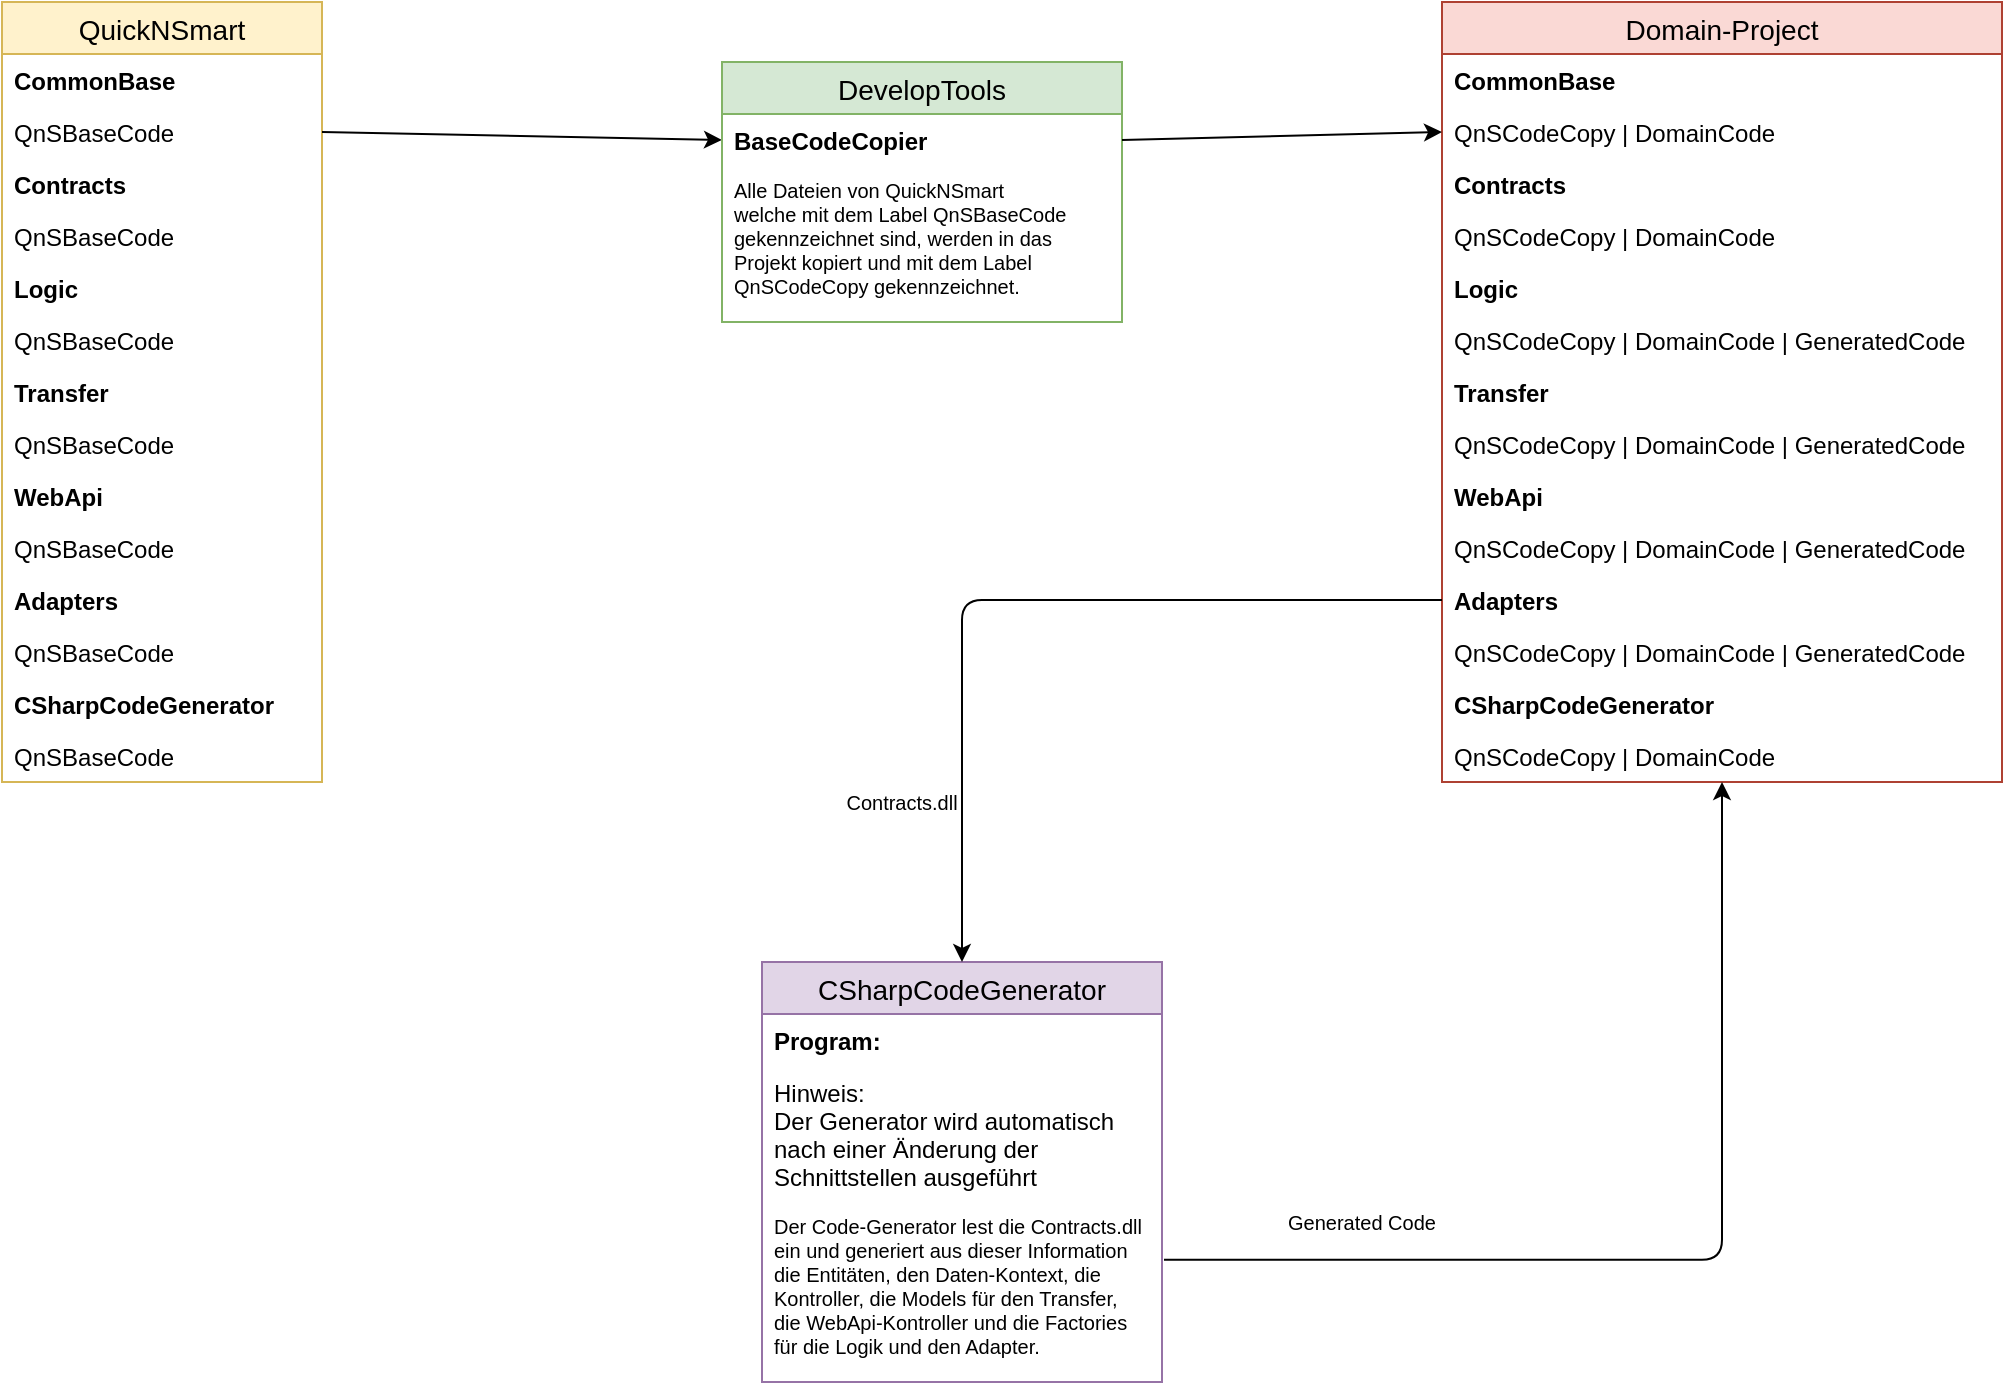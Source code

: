 <mxfile version="12.6.7" type="google"><diagram id="KqlUrOT1VEfIb5v_CJrA" name="Page-1"><mxGraphModel dx="1422" dy="762" grid="1" gridSize="10" guides="1" tooltips="1" connect="1" arrows="1" fold="1" page="1" pageScale="1" pageWidth="1169" pageHeight="827" math="0" shadow="0"><root><mxCell id="0"/><mxCell id="1" parent="0"/><mxCell id="aK4IvpYv7yhrs5Xwce1T-8" value="QuickNSmart" style="swimlane;fontStyle=0;childLayout=stackLayout;horizontal=1;startSize=26;fillColor=#fff2cc;horizontalStack=0;resizeParent=1;resizeParentMax=0;resizeLast=0;collapsible=1;marginBottom=0;swimlaneFillColor=#ffffff;align=center;fontSize=14;strokeColor=#d6b656;" parent="1" vertex="1"><mxGeometry x="80" y="80" width="160" height="390" as="geometry"/></mxCell><mxCell id="aK4IvpYv7yhrs5Xwce1T-9" value="CommonBase" style="text;strokeColor=none;fillColor=none;spacingLeft=4;spacingRight=4;overflow=hidden;rotatable=0;points=[[0,0.5],[1,0.5]];portConstraint=eastwest;fontSize=12;fontStyle=1" parent="aK4IvpYv7yhrs5Xwce1T-8" vertex="1"><mxGeometry y="26" width="160" height="26" as="geometry"/></mxCell><mxCell id="aK4IvpYv7yhrs5Xwce1T-10" value="QnSBaseCode" style="text;strokeColor=none;fillColor=none;spacingLeft=4;spacingRight=4;overflow=hidden;rotatable=0;points=[[0,0.5],[1,0.5]];portConstraint=eastwest;fontSize=12;" parent="aK4IvpYv7yhrs5Xwce1T-8" vertex="1"><mxGeometry y="52" width="160" height="26" as="geometry"/></mxCell><mxCell id="aK4IvpYv7yhrs5Xwce1T-11" value="Contracts" style="text;strokeColor=none;fillColor=none;spacingLeft=4;spacingRight=4;overflow=hidden;rotatable=0;points=[[0,0.5],[1,0.5]];portConstraint=eastwest;fontSize=12;fontStyle=1" parent="aK4IvpYv7yhrs5Xwce1T-8" vertex="1"><mxGeometry y="78" width="160" height="26" as="geometry"/></mxCell><mxCell id="aK4IvpYv7yhrs5Xwce1T-12" value="QnSBaseCode" style="text;strokeColor=none;fillColor=none;spacingLeft=4;spacingRight=4;overflow=hidden;rotatable=0;points=[[0,0.5],[1,0.5]];portConstraint=eastwest;fontSize=12;" parent="aK4IvpYv7yhrs5Xwce1T-8" vertex="1"><mxGeometry y="104" width="160" height="26" as="geometry"/></mxCell><mxCell id="aK4IvpYv7yhrs5Xwce1T-13" value="Logic" style="text;strokeColor=none;fillColor=none;spacingLeft=4;spacingRight=4;overflow=hidden;rotatable=0;points=[[0,0.5],[1,0.5]];portConstraint=eastwest;fontSize=12;fontStyle=1" parent="aK4IvpYv7yhrs5Xwce1T-8" vertex="1"><mxGeometry y="130" width="160" height="26" as="geometry"/></mxCell><mxCell id="aK4IvpYv7yhrs5Xwce1T-14" value="QnSBaseCode" style="text;strokeColor=none;fillColor=none;spacingLeft=4;spacingRight=4;overflow=hidden;rotatable=0;points=[[0,0.5],[1,0.5]];portConstraint=eastwest;fontSize=12;" parent="aK4IvpYv7yhrs5Xwce1T-8" vertex="1"><mxGeometry y="156" width="160" height="26" as="geometry"/></mxCell><mxCell id="aK4IvpYv7yhrs5Xwce1T-15" value="Transfer" style="text;strokeColor=none;fillColor=none;spacingLeft=4;spacingRight=4;overflow=hidden;rotatable=0;points=[[0,0.5],[1,0.5]];portConstraint=eastwest;fontSize=12;fontStyle=1" parent="aK4IvpYv7yhrs5Xwce1T-8" vertex="1"><mxGeometry y="182" width="160" height="26" as="geometry"/></mxCell><mxCell id="aK4IvpYv7yhrs5Xwce1T-16" value="QnSBaseCode" style="text;strokeColor=none;fillColor=none;spacingLeft=4;spacingRight=4;overflow=hidden;rotatable=0;points=[[0,0.5],[1,0.5]];portConstraint=eastwest;fontSize=12;" parent="aK4IvpYv7yhrs5Xwce1T-8" vertex="1"><mxGeometry y="208" width="160" height="26" as="geometry"/></mxCell><mxCell id="aK4IvpYv7yhrs5Xwce1T-17" value="WebApi" style="text;strokeColor=none;fillColor=none;spacingLeft=4;spacingRight=4;overflow=hidden;rotatable=0;points=[[0,0.5],[1,0.5]];portConstraint=eastwest;fontSize=12;fontStyle=1" parent="aK4IvpYv7yhrs5Xwce1T-8" vertex="1"><mxGeometry y="234" width="160" height="26" as="geometry"/></mxCell><mxCell id="aK4IvpYv7yhrs5Xwce1T-18" value="QnSBaseCode" style="text;strokeColor=none;fillColor=none;spacingLeft=4;spacingRight=4;overflow=hidden;rotatable=0;points=[[0,0.5],[1,0.5]];portConstraint=eastwest;fontSize=12;" parent="aK4IvpYv7yhrs5Xwce1T-8" vertex="1"><mxGeometry y="260" width="160" height="26" as="geometry"/></mxCell><mxCell id="aK4IvpYv7yhrs5Xwce1T-30" value="Adapters" style="text;strokeColor=none;fillColor=none;spacingLeft=4;spacingRight=4;overflow=hidden;rotatable=0;points=[[0,0.5],[1,0.5]];portConstraint=eastwest;fontSize=12;fontStyle=1" parent="aK4IvpYv7yhrs5Xwce1T-8" vertex="1"><mxGeometry y="286" width="160" height="26" as="geometry"/></mxCell><mxCell id="aK4IvpYv7yhrs5Xwce1T-31" value="QnSBaseCode" style="text;strokeColor=none;fillColor=none;spacingLeft=4;spacingRight=4;overflow=hidden;rotatable=0;points=[[0,0.5],[1,0.5]];portConstraint=eastwest;fontSize=12;" parent="aK4IvpYv7yhrs5Xwce1T-8" vertex="1"><mxGeometry y="312" width="160" height="26" as="geometry"/></mxCell><mxCell id="Cv01yFjFArPtLaN1NGAn-3" value="CSharpCodeGenerator" style="text;strokeColor=none;fillColor=none;spacingLeft=4;spacingRight=4;overflow=hidden;rotatable=0;points=[[0,0.5],[1,0.5]];portConstraint=eastwest;fontSize=12;fontStyle=1" parent="aK4IvpYv7yhrs5Xwce1T-8" vertex="1"><mxGeometry y="338" width="160" height="26" as="geometry"/></mxCell><mxCell id="Cv01yFjFArPtLaN1NGAn-2" value="QnSBaseCode" style="text;strokeColor=none;fillColor=none;spacingLeft=4;spacingRight=4;overflow=hidden;rotatable=0;points=[[0,0.5],[1,0.5]];portConstraint=eastwest;fontSize=12;" parent="aK4IvpYv7yhrs5Xwce1T-8" vertex="1"><mxGeometry y="364" width="160" height="26" as="geometry"/></mxCell><mxCell id="aK4IvpYv7yhrs5Xwce1T-37" value="Domain-Project" style="swimlane;fontStyle=0;childLayout=stackLayout;horizontal=1;startSize=26;fillColor=#fad9d5;horizontalStack=0;resizeParent=1;resizeParentMax=0;resizeLast=0;collapsible=1;marginBottom=0;swimlaneFillColor=#ffffff;align=center;fontSize=14;strokeColor=#ae4132;" parent="1" vertex="1"><mxGeometry x="800" y="80" width="280" height="390" as="geometry"/></mxCell><mxCell id="aK4IvpYv7yhrs5Xwce1T-38" value="CommonBase" style="text;strokeColor=none;fillColor=none;spacingLeft=4;spacingRight=4;overflow=hidden;rotatable=0;points=[[0,0.5],[1,0.5]];portConstraint=eastwest;fontSize=12;fontStyle=1" parent="aK4IvpYv7yhrs5Xwce1T-37" vertex="1"><mxGeometry y="26" width="280" height="26" as="geometry"/></mxCell><mxCell id="aK4IvpYv7yhrs5Xwce1T-39" value="QnSCodeCopy | DomainCode" style="text;strokeColor=none;fillColor=none;spacingLeft=4;spacingRight=4;overflow=hidden;rotatable=0;points=[[0,0.5],[1,0.5]];portConstraint=eastwest;fontSize=12;" parent="aK4IvpYv7yhrs5Xwce1T-37" vertex="1"><mxGeometry y="52" width="280" height="26" as="geometry"/></mxCell><mxCell id="aK4IvpYv7yhrs5Xwce1T-40" value="Contracts" style="text;strokeColor=none;fillColor=none;spacingLeft=4;spacingRight=4;overflow=hidden;rotatable=0;points=[[0,0.5],[1,0.5]];portConstraint=eastwest;fontSize=12;fontStyle=1" parent="aK4IvpYv7yhrs5Xwce1T-37" vertex="1"><mxGeometry y="78" width="280" height="26" as="geometry"/></mxCell><mxCell id="aK4IvpYv7yhrs5Xwce1T-41" value="QnSCodeCopy | DomainCode" style="text;strokeColor=none;fillColor=none;spacingLeft=4;spacingRight=4;overflow=hidden;rotatable=0;points=[[0,0.5],[1,0.5]];portConstraint=eastwest;fontSize=12;" parent="aK4IvpYv7yhrs5Xwce1T-37" vertex="1"><mxGeometry y="104" width="280" height="26" as="geometry"/></mxCell><mxCell id="aK4IvpYv7yhrs5Xwce1T-42" value="Logic" style="text;strokeColor=none;fillColor=none;spacingLeft=4;spacingRight=4;overflow=hidden;rotatable=0;points=[[0,0.5],[1,0.5]];portConstraint=eastwest;fontSize=12;fontStyle=1" parent="aK4IvpYv7yhrs5Xwce1T-37" vertex="1"><mxGeometry y="130" width="280" height="26" as="geometry"/></mxCell><mxCell id="aK4IvpYv7yhrs5Xwce1T-43" value="QnSCodeCopy | DomainCode | GeneratedCode" style="text;strokeColor=none;fillColor=none;spacingLeft=4;spacingRight=4;overflow=hidden;rotatable=0;points=[[0,0.5],[1,0.5]];portConstraint=eastwest;fontSize=12;" parent="aK4IvpYv7yhrs5Xwce1T-37" vertex="1"><mxGeometry y="156" width="280" height="26" as="geometry"/></mxCell><mxCell id="aK4IvpYv7yhrs5Xwce1T-44" value="Transfer" style="text;strokeColor=none;fillColor=none;spacingLeft=4;spacingRight=4;overflow=hidden;rotatable=0;points=[[0,0.5],[1,0.5]];portConstraint=eastwest;fontSize=12;fontStyle=1" parent="aK4IvpYv7yhrs5Xwce1T-37" vertex="1"><mxGeometry y="182" width="280" height="26" as="geometry"/></mxCell><mxCell id="aK4IvpYv7yhrs5Xwce1T-45" value="QnSCodeCopy | DomainCode | GeneratedCode" style="text;strokeColor=none;fillColor=none;spacingLeft=4;spacingRight=4;overflow=hidden;rotatable=0;points=[[0,0.5],[1,0.5]];portConstraint=eastwest;fontSize=12;" parent="aK4IvpYv7yhrs5Xwce1T-37" vertex="1"><mxGeometry y="208" width="280" height="26" as="geometry"/></mxCell><mxCell id="aK4IvpYv7yhrs5Xwce1T-46" value="WebApi" style="text;strokeColor=none;fillColor=none;spacingLeft=4;spacingRight=4;overflow=hidden;rotatable=0;points=[[0,0.5],[1,0.5]];portConstraint=eastwest;fontSize=12;fontStyle=1" parent="aK4IvpYv7yhrs5Xwce1T-37" vertex="1"><mxGeometry y="234" width="280" height="26" as="geometry"/></mxCell><mxCell id="aK4IvpYv7yhrs5Xwce1T-47" value="QnSCodeCopy | DomainCode | GeneratedCode" style="text;strokeColor=none;fillColor=none;spacingLeft=4;spacingRight=4;overflow=hidden;rotatable=0;points=[[0,0.5],[1,0.5]];portConstraint=eastwest;fontSize=12;" parent="aK4IvpYv7yhrs5Xwce1T-37" vertex="1"><mxGeometry y="260" width="280" height="26" as="geometry"/></mxCell><mxCell id="aK4IvpYv7yhrs5Xwce1T-48" value="Adapters" style="text;strokeColor=none;fillColor=none;spacingLeft=4;spacingRight=4;overflow=hidden;rotatable=0;points=[[0,0.5],[1,0.5]];portConstraint=eastwest;fontSize=12;fontStyle=1" parent="aK4IvpYv7yhrs5Xwce1T-37" vertex="1"><mxGeometry y="286" width="280" height="26" as="geometry"/></mxCell><mxCell id="aK4IvpYv7yhrs5Xwce1T-49" value="QnSCodeCopy | DomainCode | GeneratedCode" style="text;strokeColor=none;fillColor=none;spacingLeft=4;spacingRight=4;overflow=hidden;rotatable=0;points=[[0,0.5],[1,0.5]];portConstraint=eastwest;fontSize=12;" parent="aK4IvpYv7yhrs5Xwce1T-37" vertex="1"><mxGeometry y="312" width="280" height="26" as="geometry"/></mxCell><mxCell id="Cv01yFjFArPtLaN1NGAn-4" value="CSharpCodeGenerator" style="text;strokeColor=none;fillColor=none;spacingLeft=4;spacingRight=4;overflow=hidden;rotatable=0;points=[[0,0.5],[1,0.5]];portConstraint=eastwest;fontSize=12;fontStyle=1" parent="aK4IvpYv7yhrs5Xwce1T-37" vertex="1"><mxGeometry y="338" width="280" height="26" as="geometry"/></mxCell><mxCell id="Cv01yFjFArPtLaN1NGAn-5" value="QnSCodeCopy | DomainCode" style="text;strokeColor=none;fillColor=none;spacingLeft=4;spacingRight=4;overflow=hidden;rotatable=0;points=[[0,0.5],[1,0.5]];portConstraint=eastwest;fontSize=12;" parent="aK4IvpYv7yhrs5Xwce1T-37" vertex="1"><mxGeometry y="364" width="280" height="26" as="geometry"/></mxCell><mxCell id="K8JJ7g4WnJUTRuuIiZvD-3" value="" style="endArrow=classic;html=1;entryX=0;entryY=0.5;entryDx=0;entryDy=0;exitX=1;exitY=0.5;exitDx=0;exitDy=0;" parent="1" source="aK4IvpYv7yhrs5Xwce1T-10" target="K8JJ7g4WnJUTRuuIiZvD-5" edge="1"><mxGeometry width="50" height="50" relative="1" as="geometry"><mxPoint x="250" y="150" as="sourcePoint"/><mxPoint x="470" y="230" as="targetPoint"/></mxGeometry></mxCell><mxCell id="K8JJ7g4WnJUTRuuIiZvD-4" value="DevelopTools" style="swimlane;fontStyle=0;childLayout=stackLayout;horizontal=1;startSize=26;fillColor=#d5e8d4;horizontalStack=0;resizeParent=1;resizeParentMax=0;resizeLast=0;collapsible=1;marginBottom=0;swimlaneFillColor=#ffffff;align=center;fontSize=14;strokeColor=#82b366;" parent="1" vertex="1"><mxGeometry x="440" y="110" width="200" height="130" as="geometry"/></mxCell><mxCell id="K8JJ7g4WnJUTRuuIiZvD-5" value="BaseCodeCopier" style="text;strokeColor=none;fillColor=none;spacingLeft=4;spacingRight=4;overflow=hidden;rotatable=0;points=[[0,0.5],[1,0.5]];portConstraint=eastwest;fontSize=12;fontStyle=1" parent="K8JJ7g4WnJUTRuuIiZvD-4" vertex="1"><mxGeometry y="26" width="200" height="26" as="geometry"/></mxCell><mxCell id="K8JJ7g4WnJUTRuuIiZvD-8" value="Alle Dateien von QuickNSmart &#10;welche mit dem Label QnSBaseCode &#10;gekennzeichnet sind, werden in das &#10;Projekt kopiert und mit dem Label &#10;QnSCodeCopy gekennzeichnet." style="text;strokeColor=none;fillColor=none;spacingLeft=4;spacingRight=4;overflow=hidden;rotatable=0;points=[[0,0.5],[1,0.5]];portConstraint=eastwest;fontSize=10;" parent="K8JJ7g4WnJUTRuuIiZvD-4" vertex="1"><mxGeometry y="52" width="200" height="78" as="geometry"/></mxCell><mxCell id="K8JJ7g4WnJUTRuuIiZvD-7" value="" style="endArrow=classic;html=1;fontSize=9;exitX=1;exitY=0.5;exitDx=0;exitDy=0;entryX=0;entryY=0.5;entryDx=0;entryDy=0;" parent="1" source="K8JJ7g4WnJUTRuuIiZvD-5" target="aK4IvpYv7yhrs5Xwce1T-39" edge="1"><mxGeometry width="50" height="50" relative="1" as="geometry"><mxPoint x="650" y="292" as="sourcePoint"/><mxPoint x="790" y="160" as="targetPoint"/></mxGeometry></mxCell><mxCell id="K8JJ7g4WnJUTRuuIiZvD-9" value="CSharpCodeGenerator" style="swimlane;fontStyle=0;childLayout=stackLayout;horizontal=1;startSize=26;fillColor=#e1d5e7;horizontalStack=0;resizeParent=1;resizeParentMax=0;resizeLast=0;collapsible=1;marginBottom=0;swimlaneFillColor=#ffffff;align=center;fontSize=14;strokeColor=#9673a6;" parent="1" vertex="1"><mxGeometry x="460" y="560" width="200" height="210" as="geometry"/></mxCell><mxCell id="K8JJ7g4WnJUTRuuIiZvD-10" value="Program: " style="text;strokeColor=none;fillColor=none;spacingLeft=4;spacingRight=4;overflow=hidden;rotatable=0;points=[[0,0.5],[1,0.5]];portConstraint=eastwest;fontSize=12;fontStyle=1" parent="K8JJ7g4WnJUTRuuIiZvD-9" vertex="1"><mxGeometry y="26" width="200" height="26" as="geometry"/></mxCell><mxCell id="K8JJ7g4WnJUTRuuIiZvD-19" value="Hinweis: &#10;Der Generator wird automatisch &#10;nach einer Änderung der &#10;Schnittstellen ausgeführt" style="text;strokeColor=none;fillColor=none;spacingLeft=4;spacingRight=4;overflow=hidden;rotatable=0;points=[[0,0.5],[1,0.5]];portConstraint=eastwest;fontSize=12;fontStyle=0" parent="K8JJ7g4WnJUTRuuIiZvD-9" vertex="1"><mxGeometry y="52" width="200" height="68" as="geometry"/></mxCell><mxCell id="K8JJ7g4WnJUTRuuIiZvD-11" value="Der Code-Generator lest die Contracts.dll &#10;ein und generiert aus dieser Information &#10;die Entitäten, den Daten-Kontext, die &#10;Kontroller, die Models für den Transfer, &#10;die WebApi-Kontroller und die Factories &#10;für die Logik und den Adapter." style="text;strokeColor=none;fillColor=none;spacingLeft=4;spacingRight=4;overflow=hidden;rotatable=0;points=[[0,0.5],[1,0.5]];portConstraint=eastwest;fontSize=10;" parent="K8JJ7g4WnJUTRuuIiZvD-9" vertex="1"><mxGeometry y="120" width="200" height="90" as="geometry"/></mxCell><mxCell id="K8JJ7g4WnJUTRuuIiZvD-13" value="" style="edgeStyle=segmentEdgeStyle;endArrow=classic;html=1;fontSize=10;exitX=0;exitY=0.5;exitDx=0;exitDy=0;" parent="1" source="aK4IvpYv7yhrs5Xwce1T-48" target="K8JJ7g4WnJUTRuuIiZvD-9" edge="1"><mxGeometry width="50" height="50" relative="1" as="geometry"><mxPoint x="410" y="580" as="sourcePoint"/><mxPoint x="460" y="530" as="targetPoint"/></mxGeometry></mxCell><mxCell id="K8JJ7g4WnJUTRuuIiZvD-14" value="" style="edgeStyle=segmentEdgeStyle;endArrow=classic;html=1;fontSize=10;exitX=1.005;exitY=0.321;exitDx=0;exitDy=0;exitPerimeter=0;" parent="1" source="K8JJ7g4WnJUTRuuIiZvD-11" target="Cv01yFjFArPtLaN1NGAn-5" edge="1"><mxGeometry width="50" height="50" relative="1" as="geometry"><mxPoint x="790" y="650" as="sourcePoint"/><mxPoint x="900" y="460" as="targetPoint"/></mxGeometry></mxCell><mxCell id="K8JJ7g4WnJUTRuuIiZvD-15" value="Contracts.dll" style="text;html=1;strokeColor=none;fillColor=none;align=center;verticalAlign=middle;whiteSpace=wrap;rounded=0;fontSize=10;" parent="1" vertex="1"><mxGeometry x="510" y="470" width="40" height="20" as="geometry"/></mxCell><mxCell id="K8JJ7g4WnJUTRuuIiZvD-17" value="Generated Code&lt;br&gt;" style="text;html=1;strokeColor=none;fillColor=none;align=center;verticalAlign=middle;whiteSpace=wrap;rounded=0;fontSize=10;" parent="1" vertex="1"><mxGeometry x="710" y="680" width="100" height="20" as="geometry"/></mxCell></root></mxGraphModel></diagram></mxfile>